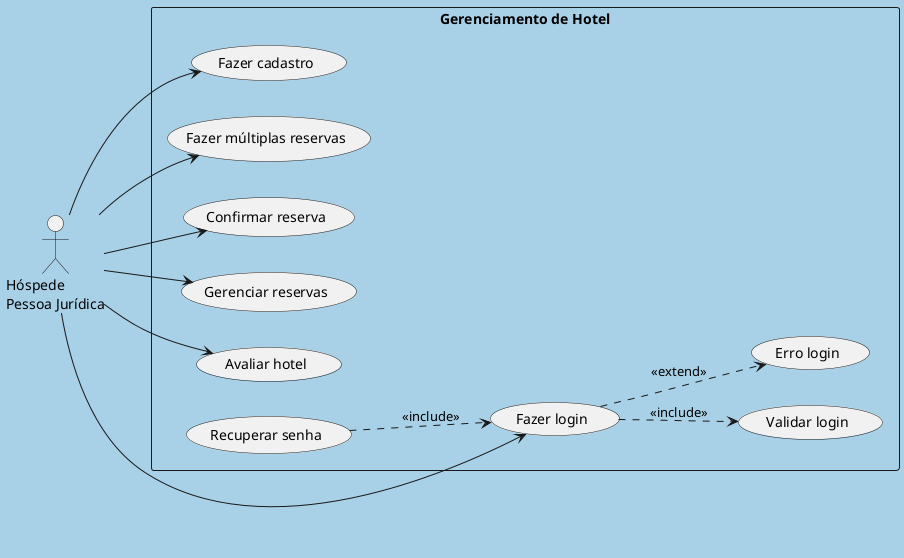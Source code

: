 @startuml
skinparam backgroundColor #A8D0E6
skinparam actorStyle stick
left to right direction

actor "Hóspede\nPessoa Jurídica" as HospedeJuridica

rectangle "Gerenciamento de Hotel" {
  usecase "Fazer cadastro" as UC_FazerCadastro
  usecase "Fazer múltiplas reservas" as UC_FazerMultiplasReservas
  usecase "Confirmar reserva" as UC_ConfirmarReserva
  usecase "Gerenciar reservas" as UC_GerenciarReservas
  usecase "Avaliar hotel" as UC_AvaliarHotel
  usecase "Fazer login" as UC_FazerLogin
  usecase "Validar login" as UC_ValidarLogin
  usecase "Erro login" as UC_ErroLogin
  usecase "Recuperar senha" as UC_RecuperarSenha
}

HospedeJuridica --> UC_FazerLogin
HospedeJuridica --> UC_FazerCadastro
HospedeJuridica --> UC_FazerMultiplasReservas
HospedeJuridica --> UC_ConfirmarReserva
HospedeJuridica --> UC_GerenciarReservas
HospedeJuridica --> UC_AvaliarHotel

UC_FazerLogin ..> UC_ValidarLogin : <<include>>
UC_FazerLogin ..> UC_ErroLogin : <<extend>>
UC_RecuperarSenha ..> UC_FazerLogin : <<include>>
@enduml
